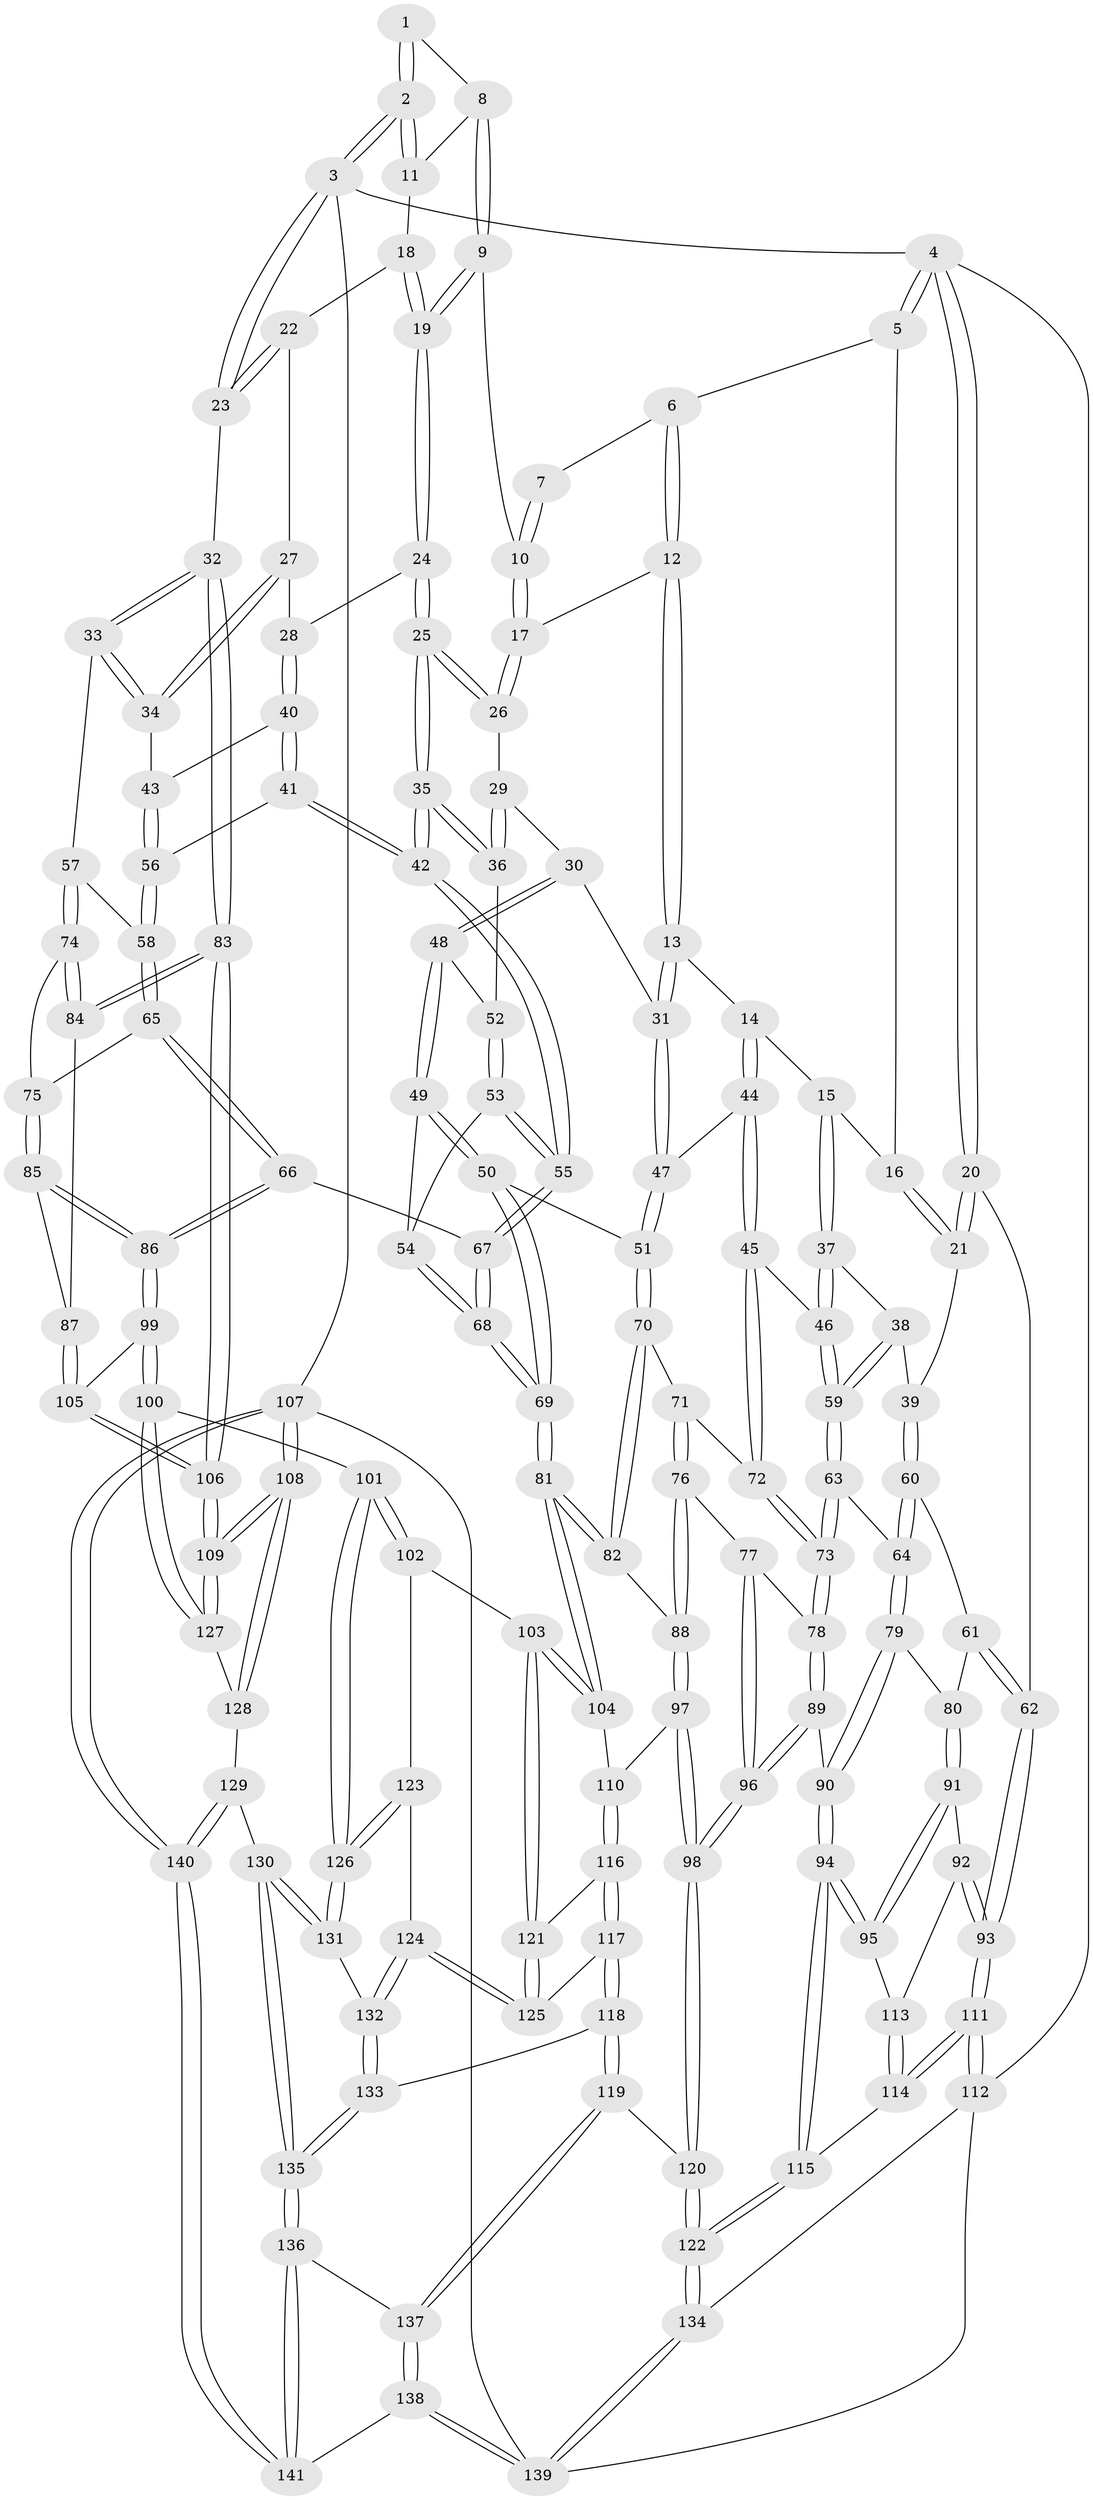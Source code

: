 // Generated by graph-tools (version 1.1) at 2025/27/03/09/25 03:27:06]
// undirected, 141 vertices, 349 edges
graph export_dot {
graph [start="1"]
  node [color=gray90,style=filled];
  1 [pos="+0.8396191100071198+0"];
  2 [pos="+1+0"];
  3 [pos="+1+0"];
  4 [pos="+0+0"];
  5 [pos="+0.35101071443971243+0"];
  6 [pos="+0.40151713060010097+0"];
  7 [pos="+0.5080745410094647+0"];
  8 [pos="+0.8172216258998848+0"];
  9 [pos="+0.7487311714890701+0.10540706836524251"];
  10 [pos="+0.6886899640319771+0.11599309149701195"];
  11 [pos="+0.9132371249699982+0.076190079793413"];
  12 [pos="+0.44243231079679907+0.04255242160840311"];
  13 [pos="+0.4070259922215476+0.17526734716557485"];
  14 [pos="+0.40079343648659704+0.18065676464947963"];
  15 [pos="+0.27811008183278735+0.199798240383678"];
  16 [pos="+0.21216186368263326+0.06481342525924998"];
  17 [pos="+0.6463309771784187+0.14436393056965924"];
  18 [pos="+0.9210632666787166+0.11422778468506155"];
  19 [pos="+0.7673412282225821+0.12413476382332612"];
  20 [pos="+0+0.08297215431824326"];
  21 [pos="+0+0.16014870816599863"];
  22 [pos="+0.9567027556384495+0.14394566568495604"];
  23 [pos="+1+0.16008385717688248"];
  24 [pos="+0.8026561500107788+0.21223584281970712"];
  25 [pos="+0.7281568126205074+0.26341045502844723"];
  26 [pos="+0.6396235413010587+0.16559384355573792"];
  27 [pos="+0.9054052267038997+0.20097711135065705"];
  28 [pos="+0.8122387645173148+0.2202317286336625"];
  29 [pos="+0.636611311005624+0.1708477816253921"];
  30 [pos="+0.5679005371495948+0.24196125683910846"];
  31 [pos="+0.5204066790543689+0.24206664081955112"];
  32 [pos="+1+0.2849780136809145"];
  33 [pos="+1+0.3191581488895712"];
  34 [pos="+0.936813916430523+0.2918258824462189"];
  35 [pos="+0.7088375166992942+0.3008002591135018"];
  36 [pos="+0.6797868356287567+0.29705667220642623"];
  37 [pos="+0.24769955242834502+0.2285011537308552"];
  38 [pos="+0.16437345905734285+0.2608511115232932"];
  39 [pos="+0.1307001404159006+0.2557848046003182"];
  40 [pos="+0.8223975145349293+0.25579370848688804"];
  41 [pos="+0.7933947383071203+0.3427559394114815"];
  42 [pos="+0.7532887791901326+0.36946392277761947"];
  43 [pos="+0.9034956970342275+0.3052587959395099"];
  44 [pos="+0.3923500303778286+0.3259307619743197"];
  45 [pos="+0.34664922451628455+0.3683598159353041"];
  46 [pos="+0.3178313906144333+0.3591705417854672"];
  47 [pos="+0.4904181553580499+0.3688097699232525"];
  48 [pos="+0.5950895878648289+0.29245546144441903"];
  49 [pos="+0.5700699964162402+0.37507394787235254"];
  50 [pos="+0.5602416599157127+0.3816538308094453"];
  51 [pos="+0.5138027681103909+0.404260909435656"];
  52 [pos="+0.6520407769007285+0.30744720724919644"];
  53 [pos="+0.6477408419595965+0.36439034782801266"];
  54 [pos="+0.5947108196833722+0.37830850810242295"];
  55 [pos="+0.7359170547116677+0.42932166424801976"];
  56 [pos="+0.8775283100402967+0.3628426102297867"];
  57 [pos="+1+0.3699083048271143"];
  58 [pos="+0.8817259732198449+0.3736297857937188"];
  59 [pos="+0.22339203210950195+0.3839524174001429"];
  60 [pos="+0.09915924194566257+0.3714871366835382"];
  61 [pos="+0.01065481996831036+0.41088179625247045"];
  62 [pos="+0+0.3755328704728948"];
  63 [pos="+0.20580995778942135+0.4349931684032483"];
  64 [pos="+0.15697615364298662+0.45009902547921177"];
  65 [pos="+0.8815644803641146+0.43505231841725284"];
  66 [pos="+0.7879802286046315+0.48994699141366854"];
  67 [pos="+0.737092477012681+0.478256415148053"];
  68 [pos="+0.7139662140812789+0.49505813765280676"];
  69 [pos="+0.6946693886719334+0.5137588458514691"];
  70 [pos="+0.5082074831406233+0.4319125118741446"];
  71 [pos="+0.3592877895859645+0.418348208138522"];
  72 [pos="+0.35112577690698726+0.3997511975295291"];
  73 [pos="+0.23987520097718837+0.46477950814366353"];
  74 [pos="+0.9368685239000193+0.4509439297129525"];
  75 [pos="+0.9298838835098172+0.45090839284631806"];
  76 [pos="+0.360048711296225+0.5070123792661336"];
  77 [pos="+0.3457385502998982+0.5154840308942673"];
  78 [pos="+0.2445978874447331+0.4725639439055355"];
  79 [pos="+0.14277519599653857+0.46885677872715936"];
  80 [pos="+0.0872933800461701+0.488202789767961"];
  81 [pos="+0.6747868880597553+0.5360697868916268"];
  82 [pos="+0.5116551143189582+0.47163197838817367"];
  83 [pos="+1+0.5780676247126791"];
  84 [pos="+0.982793223554402+0.5115873917860613"];
  85 [pos="+0.8998863519872777+0.547477021894264"];
  86 [pos="+0.8300823680981608+0.5373535577280568"];
  87 [pos="+0.9211689983049526+0.5600073754278792"];
  88 [pos="+0.4602304307429276+0.5339221181628493"];
  89 [pos="+0.2061737728738815+0.6443709988425055"];
  90 [pos="+0.2005847439130598+0.6449264406702948"];
  91 [pos="+0.05589432281123543+0.5467368952093532"];
  92 [pos="+0+0.5486694881674838"];
  93 [pos="+0+0.5382666952298591"];
  94 [pos="+0.17520425643471466+0.6557898445096052"];
  95 [pos="+0.10842507441310142+0.6172625921141731"];
  96 [pos="+0.27477145294391075+0.6565285399302246"];
  97 [pos="+0.47337952250143256+0.6218941948533417"];
  98 [pos="+0.34095700707628795+0.7111513037836187"];
  99 [pos="+0.8392364712847005+0.6929582917472732"];
  100 [pos="+0.8117497749020773+0.7188411984011615"];
  101 [pos="+0.8033809188438916+0.7204674143233931"];
  102 [pos="+0.7335805285770254+0.6836466053507686"];
  103 [pos="+0.6772346484860571+0.6370360977967306"];
  104 [pos="+0.6620440464655171+0.6142375161627137"];
  105 [pos="+0.9537761720420938+0.6584290653796705"];
  106 [pos="+1+0.7296227839239057"];
  107 [pos="+1+1"];
  108 [pos="+1+1"];
  109 [pos="+1+0.8645008349402276"];
  110 [pos="+0.5363475101623385+0.6524197738138049"];
  111 [pos="+0+0.7609777568523824"];
  112 [pos="+0+0.8178752753037458"];
  113 [pos="+0.046693090321242726+0.6368135366998083"];
  114 [pos="+0+0.7231157919565335"];
  115 [pos="+0.13518612328974264+0.7240040445588789"];
  116 [pos="+0.5363415008691246+0.6591553364683204"];
  117 [pos="+0.519292462291561+0.7769236170266774"];
  118 [pos="+0.4921777594500319+0.8170097045991075"];
  119 [pos="+0.3780235450834875+0.8369416774957505"];
  120 [pos="+0.3654992394781391+0.8250050960082526"];
  121 [pos="+0.6160882853937806+0.7631791750574366"];
  122 [pos="+0.13746516298756659+0.8837320606923071"];
  123 [pos="+0.6715226088328026+0.7673486470896967"];
  124 [pos="+0.6423352606124717+0.8011975054860385"];
  125 [pos="+0.6160179080577799+0.7635980729876974"];
  126 [pos="+0.7627166773607855+0.8057975777537341"];
  127 [pos="+0.8768054421743703+0.7919482607372959"];
  128 [pos="+0.8744949020330917+0.8364404925830577"];
  129 [pos="+0.8196133001460583+0.9560458706818188"];
  130 [pos="+0.7696349460186439+0.910837297384384"];
  131 [pos="+0.7441963930516254+0.8467800817834819"];
  132 [pos="+0.6499566265666153+0.836127609611091"];
  133 [pos="+0.5899939011794496+0.8871471467741691"];
  134 [pos="+0.12353634710758656+0.9028811885053384"];
  135 [pos="+0.5959449355138955+0.9783748267996754"];
  136 [pos="+0.5919039349875919+0.990623878014537"];
  137 [pos="+0.38518100588283744+0.9106492191990186"];
  138 [pos="+0.29663841968598476+1"];
  139 [pos="+0.20639869712257258+1"];
  140 [pos="+1+1"];
  141 [pos="+0.6017712531223601+1"];
  1 -- 2;
  1 -- 2;
  1 -- 8;
  2 -- 3;
  2 -- 3;
  2 -- 11;
  2 -- 11;
  3 -- 4;
  3 -- 23;
  3 -- 23;
  3 -- 107;
  4 -- 5;
  4 -- 5;
  4 -- 20;
  4 -- 20;
  4 -- 112;
  5 -- 6;
  5 -- 16;
  6 -- 7;
  6 -- 12;
  6 -- 12;
  7 -- 10;
  7 -- 10;
  8 -- 9;
  8 -- 9;
  8 -- 11;
  9 -- 10;
  9 -- 19;
  9 -- 19;
  10 -- 17;
  10 -- 17;
  11 -- 18;
  12 -- 13;
  12 -- 13;
  12 -- 17;
  13 -- 14;
  13 -- 31;
  13 -- 31;
  14 -- 15;
  14 -- 44;
  14 -- 44;
  15 -- 16;
  15 -- 37;
  15 -- 37;
  16 -- 21;
  16 -- 21;
  17 -- 26;
  17 -- 26;
  18 -- 19;
  18 -- 19;
  18 -- 22;
  19 -- 24;
  19 -- 24;
  20 -- 21;
  20 -- 21;
  20 -- 62;
  21 -- 39;
  22 -- 23;
  22 -- 23;
  22 -- 27;
  23 -- 32;
  24 -- 25;
  24 -- 25;
  24 -- 28;
  25 -- 26;
  25 -- 26;
  25 -- 35;
  25 -- 35;
  26 -- 29;
  27 -- 28;
  27 -- 34;
  27 -- 34;
  28 -- 40;
  28 -- 40;
  29 -- 30;
  29 -- 36;
  29 -- 36;
  30 -- 31;
  30 -- 48;
  30 -- 48;
  31 -- 47;
  31 -- 47;
  32 -- 33;
  32 -- 33;
  32 -- 83;
  32 -- 83;
  33 -- 34;
  33 -- 34;
  33 -- 57;
  34 -- 43;
  35 -- 36;
  35 -- 36;
  35 -- 42;
  35 -- 42;
  36 -- 52;
  37 -- 38;
  37 -- 46;
  37 -- 46;
  38 -- 39;
  38 -- 59;
  38 -- 59;
  39 -- 60;
  39 -- 60;
  40 -- 41;
  40 -- 41;
  40 -- 43;
  41 -- 42;
  41 -- 42;
  41 -- 56;
  42 -- 55;
  42 -- 55;
  43 -- 56;
  43 -- 56;
  44 -- 45;
  44 -- 45;
  44 -- 47;
  45 -- 46;
  45 -- 72;
  45 -- 72;
  46 -- 59;
  46 -- 59;
  47 -- 51;
  47 -- 51;
  48 -- 49;
  48 -- 49;
  48 -- 52;
  49 -- 50;
  49 -- 50;
  49 -- 54;
  50 -- 51;
  50 -- 69;
  50 -- 69;
  51 -- 70;
  51 -- 70;
  52 -- 53;
  52 -- 53;
  53 -- 54;
  53 -- 55;
  53 -- 55;
  54 -- 68;
  54 -- 68;
  55 -- 67;
  55 -- 67;
  56 -- 58;
  56 -- 58;
  57 -- 58;
  57 -- 74;
  57 -- 74;
  58 -- 65;
  58 -- 65;
  59 -- 63;
  59 -- 63;
  60 -- 61;
  60 -- 64;
  60 -- 64;
  61 -- 62;
  61 -- 62;
  61 -- 80;
  62 -- 93;
  62 -- 93;
  63 -- 64;
  63 -- 73;
  63 -- 73;
  64 -- 79;
  64 -- 79;
  65 -- 66;
  65 -- 66;
  65 -- 75;
  66 -- 67;
  66 -- 86;
  66 -- 86;
  67 -- 68;
  67 -- 68;
  68 -- 69;
  68 -- 69;
  69 -- 81;
  69 -- 81;
  70 -- 71;
  70 -- 82;
  70 -- 82;
  71 -- 72;
  71 -- 76;
  71 -- 76;
  72 -- 73;
  72 -- 73;
  73 -- 78;
  73 -- 78;
  74 -- 75;
  74 -- 84;
  74 -- 84;
  75 -- 85;
  75 -- 85;
  76 -- 77;
  76 -- 88;
  76 -- 88;
  77 -- 78;
  77 -- 96;
  77 -- 96;
  78 -- 89;
  78 -- 89;
  79 -- 80;
  79 -- 90;
  79 -- 90;
  80 -- 91;
  80 -- 91;
  81 -- 82;
  81 -- 82;
  81 -- 104;
  81 -- 104;
  82 -- 88;
  83 -- 84;
  83 -- 84;
  83 -- 106;
  83 -- 106;
  84 -- 87;
  85 -- 86;
  85 -- 86;
  85 -- 87;
  86 -- 99;
  86 -- 99;
  87 -- 105;
  87 -- 105;
  88 -- 97;
  88 -- 97;
  89 -- 90;
  89 -- 96;
  89 -- 96;
  90 -- 94;
  90 -- 94;
  91 -- 92;
  91 -- 95;
  91 -- 95;
  92 -- 93;
  92 -- 93;
  92 -- 113;
  93 -- 111;
  93 -- 111;
  94 -- 95;
  94 -- 95;
  94 -- 115;
  94 -- 115;
  95 -- 113;
  96 -- 98;
  96 -- 98;
  97 -- 98;
  97 -- 98;
  97 -- 110;
  98 -- 120;
  98 -- 120;
  99 -- 100;
  99 -- 100;
  99 -- 105;
  100 -- 101;
  100 -- 127;
  100 -- 127;
  101 -- 102;
  101 -- 102;
  101 -- 126;
  101 -- 126;
  102 -- 103;
  102 -- 123;
  103 -- 104;
  103 -- 104;
  103 -- 121;
  103 -- 121;
  104 -- 110;
  105 -- 106;
  105 -- 106;
  106 -- 109;
  106 -- 109;
  107 -- 108;
  107 -- 108;
  107 -- 140;
  107 -- 140;
  107 -- 139;
  108 -- 109;
  108 -- 109;
  108 -- 128;
  108 -- 128;
  109 -- 127;
  109 -- 127;
  110 -- 116;
  110 -- 116;
  111 -- 112;
  111 -- 112;
  111 -- 114;
  111 -- 114;
  112 -- 134;
  112 -- 139;
  113 -- 114;
  113 -- 114;
  114 -- 115;
  115 -- 122;
  115 -- 122;
  116 -- 117;
  116 -- 117;
  116 -- 121;
  117 -- 118;
  117 -- 118;
  117 -- 125;
  118 -- 119;
  118 -- 119;
  118 -- 133;
  119 -- 120;
  119 -- 137;
  119 -- 137;
  120 -- 122;
  120 -- 122;
  121 -- 125;
  121 -- 125;
  122 -- 134;
  122 -- 134;
  123 -- 124;
  123 -- 126;
  123 -- 126;
  124 -- 125;
  124 -- 125;
  124 -- 132;
  124 -- 132;
  126 -- 131;
  126 -- 131;
  127 -- 128;
  128 -- 129;
  129 -- 130;
  129 -- 140;
  129 -- 140;
  130 -- 131;
  130 -- 131;
  130 -- 135;
  130 -- 135;
  131 -- 132;
  132 -- 133;
  132 -- 133;
  133 -- 135;
  133 -- 135;
  134 -- 139;
  134 -- 139;
  135 -- 136;
  135 -- 136;
  136 -- 137;
  136 -- 141;
  136 -- 141;
  137 -- 138;
  137 -- 138;
  138 -- 139;
  138 -- 139;
  138 -- 141;
  140 -- 141;
  140 -- 141;
}
